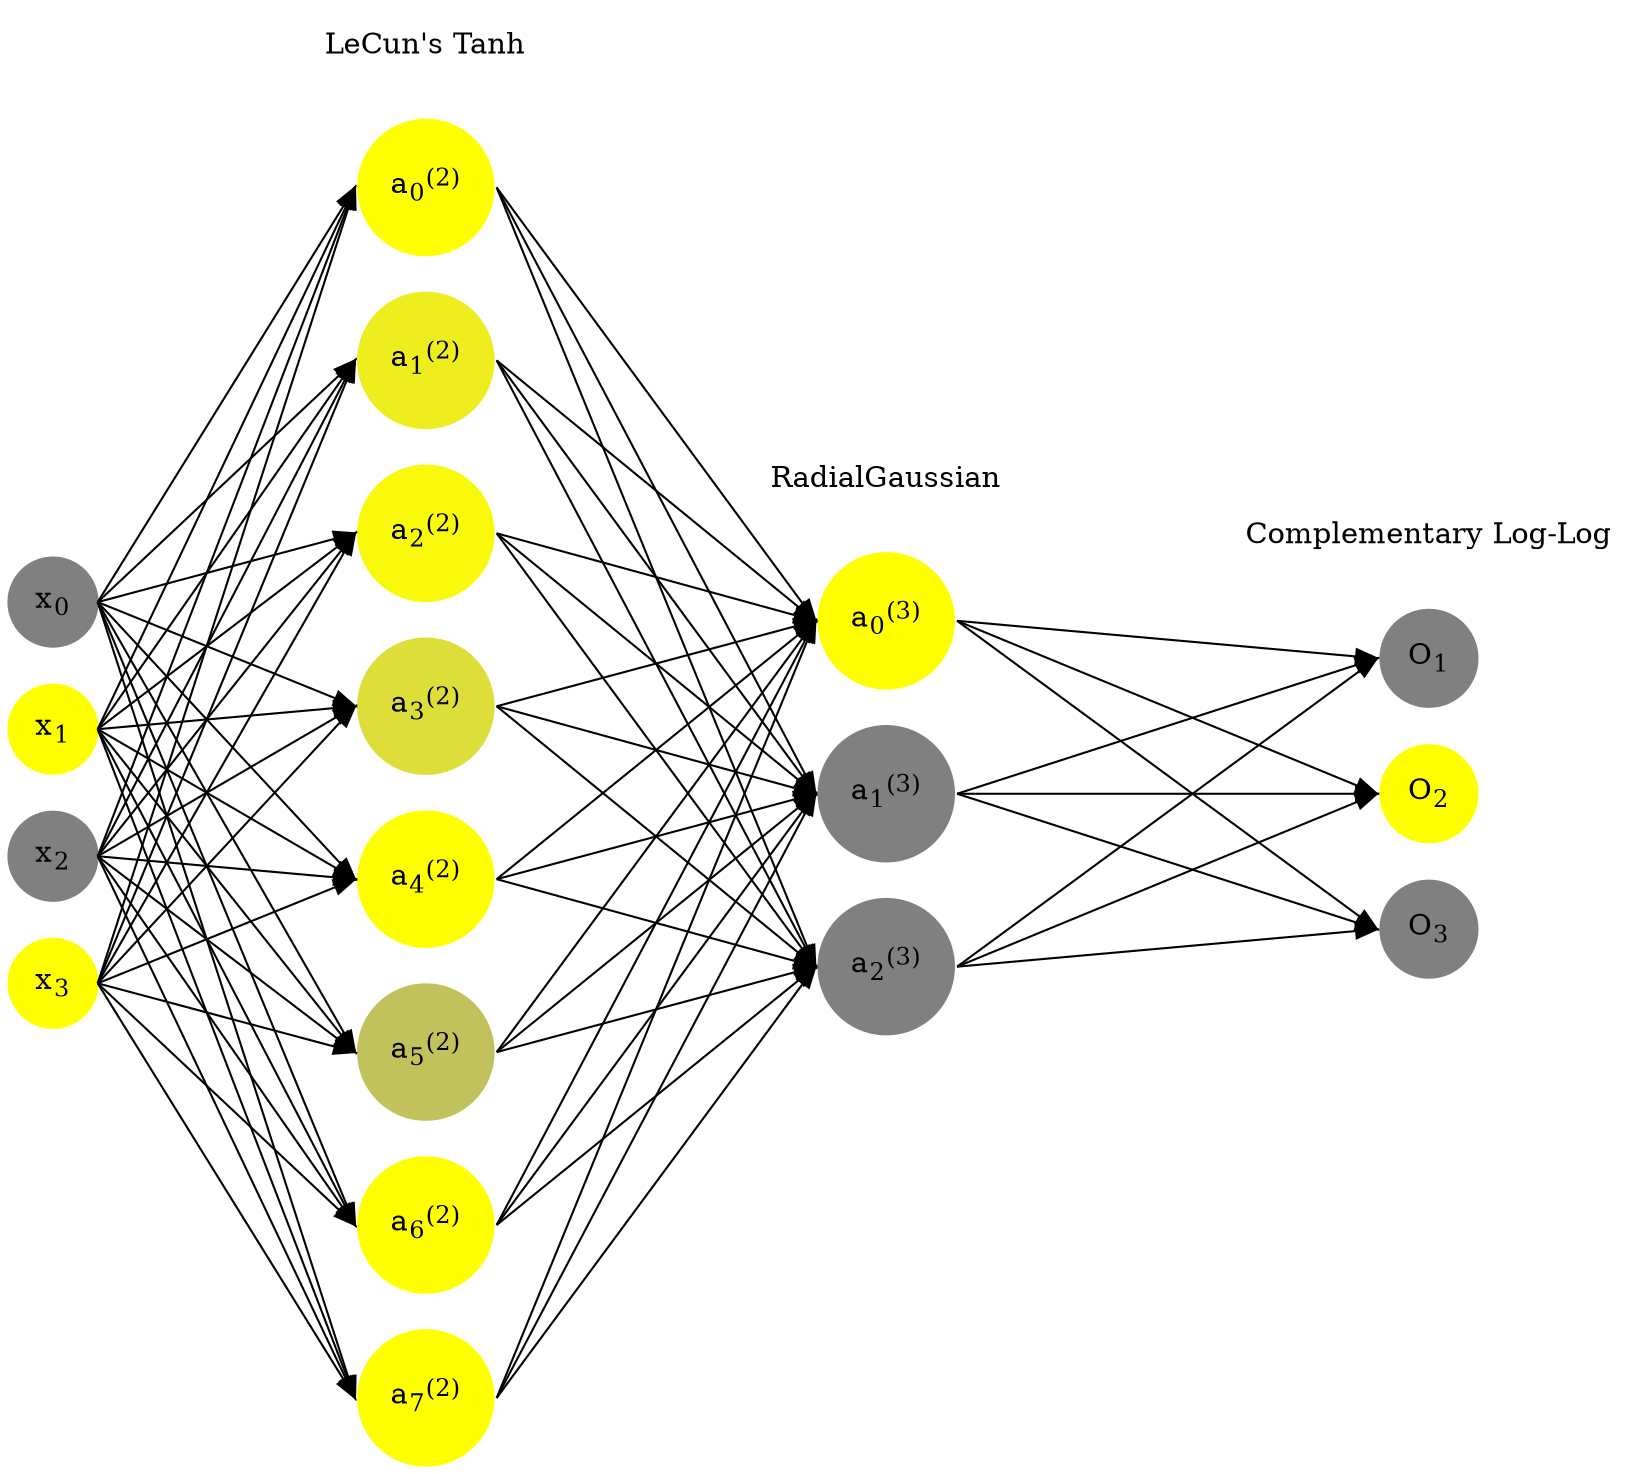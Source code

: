 digraph G {
	rankdir = LR;
	splines=false;
	edge[style=invis];
	ranksep= 1.4;
	{
	node [shape=circle, color="0.1667, 0.0, 0.5", style=filled, fillcolor="0.1667, 0.0, 0.5"];
	x0 [label=<x<sub>0</sub>>];
	}
	{
	node [shape=circle, color="0.1667, 1.0, 1.0", style=filled, fillcolor="0.1667, 1.0, 1.0"];
	x1 [label=<x<sub>1</sub>>];
	}
	{
	node [shape=circle, color="0.1667, 0.0, 0.5", style=filled, fillcolor="0.1667, 0.0, 0.5"];
	x2 [label=<x<sub>2</sub>>];
	}
	{
	node [shape=circle, color="0.1667, 1.0, 1.0", style=filled, fillcolor="0.1667, 1.0, 1.0"];
	x3 [label=<x<sub>3</sub>>];
	}
	{
	node [shape=circle, color="0.1667, 1.157461, 1.078731", style=filled, fillcolor="0.1667, 1.157461, 1.078731"];
	a02 [label=<a<sub>0</sub><sup>(2)</sup>>];
	}
	{
	node [shape=circle, color="0.1667, 0.867120, 0.933560", style=filled, fillcolor="0.1667, 0.867120, 0.933560"];
	a12 [label=<a<sub>1</sub><sup>(2)</sup>>];
	}
	{
	node [shape=circle, color="0.1667, 0.951933, 0.975966", style=filled, fillcolor="0.1667, 0.951933, 0.975966"];
	a22 [label=<a<sub>2</sub><sup>(2)</sup>>];
	}
	{
	node [shape=circle, color="0.1667, 0.738968, 0.869484", style=filled, fillcolor="0.1667, 0.738968, 0.869484"];
	a32 [label=<a<sub>3</sub><sup>(2)</sup>>];
	}
	{
	node [shape=circle, color="0.1667, 1.138142, 1.069071", style=filled, fillcolor="0.1667, 1.138142, 1.069071"];
	a42 [label=<a<sub>4</sub><sup>(2)</sup>>];
	}
	{
	node [shape=circle, color="0.1667, 0.522314, 0.761157", style=filled, fillcolor="0.1667, 0.522314, 0.761157"];
	a52 [label=<a<sub>5</sub><sup>(2)</sup>>];
	}
	{
	node [shape=circle, color="0.1667, 1.211508, 1.105754", style=filled, fillcolor="0.1667, 1.211508, 1.105754"];
	a62 [label=<a<sub>6</sub><sup>(2)</sup>>];
	}
	{
	node [shape=circle, color="0.1667, 1.465870, 1.232935", style=filled, fillcolor="0.1667, 1.465870, 1.232935"];
	a72 [label=<a<sub>7</sub><sup>(2)</sup>>];
	}
	{
	node [shape=circle, color="0.1667, 1.000000, 1.000000", style=filled, fillcolor="0.1667, 1.000000, 1.000000"];
	a03 [label=<a<sub>0</sub><sup>(3)</sup>>];
	}
	{
	node [shape=circle, color="0.1667, 0.000389, 0.500195", style=filled, fillcolor="0.1667, 0.000389, 0.500195"];
	a13 [label=<a<sub>1</sub><sup>(3)</sup>>];
	}
	{
	node [shape=circle, color="0.1667, 0.000000, 0.500000", style=filled, fillcolor="0.1667, 0.000000, 0.500000"];
	a23 [label=<a<sub>2</sub><sup>(3)</sup>>];
	}
	{
	node [shape=circle, color="0.1667, 0.0, 0.5", style=filled, fillcolor="0.1667, 0.0, 0.5"];
	O1 [label=<O<sub>1</sub>>];
	}
	{
	node [shape=circle, color="0.1667, 1.0, 1.0", style=filled, fillcolor="0.1667, 1.0, 1.0"];
	O2 [label=<O<sub>2</sub>>];
	}
	{
	node [shape=circle, color="0.1667, 0.0, 0.5", style=filled, fillcolor="0.1667, 0.0, 0.5"];
	O3 [label=<O<sub>3</sub>>];
	}
	{
	rank=same;
	x0->x1->x2->x3;
	}
	{
	rank=same;
	a02->a12->a22->a32->a42->a52->a62->a72;
	}
	{
	rank=same;
	a03->a13->a23;
	}
	{
	rank=same;
	O1->O2->O3;
	}
	l1 [shape=plaintext,label="LeCun's Tanh"];
	l1->a02;
	{rank=same; l1;a02};
	l2 [shape=plaintext,label="RadialGaussian"];
	l2->a03;
	{rank=same; l2;a03};
	l3 [shape=plaintext,label="Complementary Log-Log"];
	l3->O1;
	{rank=same; l3;O1};
edge[style=solid, tailport=e, headport=w];
	{x0;x1;x2;x3} -> {a02;a12;a22;a32;a42;a52;a62;a72};
	{a02;a12;a22;a32;a42;a52;a62;a72} -> {a03;a13;a23};
	{a03;a13;a23} -> {O1,O2,O3};
}